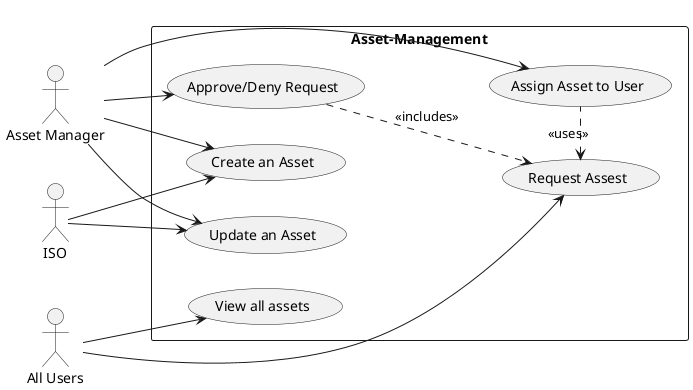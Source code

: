@startuml
left to right direction
actor "Asset Manager" as am
actor "ISO" as iso
actor "All Users" as user
rectangle Asset-Management {
  usecase "Create an Asset" as UC1
  usecase "Update an Asset" as UC2
  usecase "Assign Asset to User" as UC3
  usecase "View all assets" as UC4
  usecase "Request Assest" as UC5
  usecase "Approve/Deny Request" as UC6
}
iso --> UC1
iso --> UC2
am --> UC1
am --> UC2
am --> UC3
am --> UC6
user --> UC4
user --> UC5
UC5 <. UC3 : <<uses>>
UC6 ..> UC5 : <<includes>>
@enduml